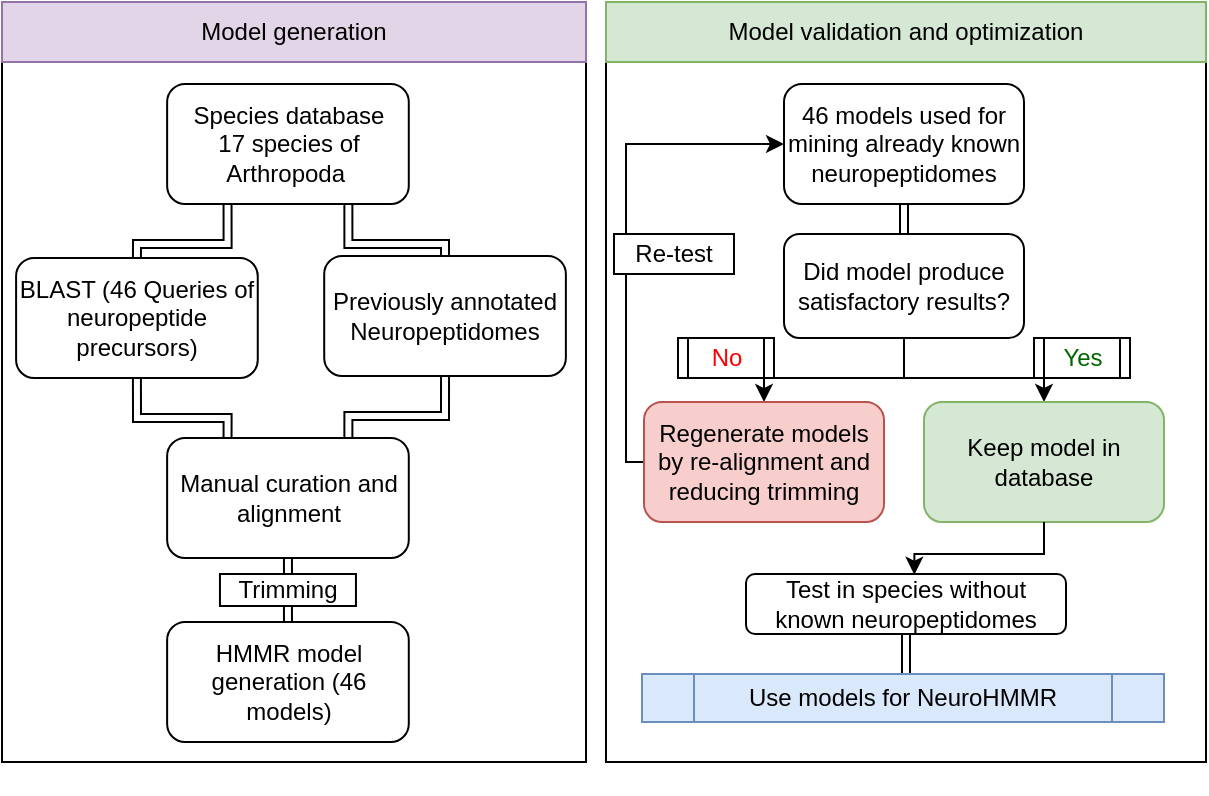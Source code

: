 <mxfile version="24.0.7" type="device">
  <diagram name="Page-1" id="IMYW9T0qX2z6C_wmKS9m">
    <mxGraphModel dx="819" dy="433" grid="1" gridSize="10" guides="1" tooltips="1" connect="1" arrows="1" fold="1" page="1" pageScale="1" pageWidth="827" pageHeight="1169" math="0" shadow="0">
      <root>
        <mxCell id="0" />
        <mxCell id="1" parent="0" />
        <mxCell id="G2qe3NF_fQgNYZd1ESjh-19" value="" style="rounded=0;whiteSpace=wrap;html=1;movable=1;resizable=1;rotatable=1;deletable=1;editable=1;locked=0;connectable=1;" vertex="1" parent="1">
          <mxGeometry x="380" y="4" width="300" height="380" as="geometry" />
        </mxCell>
        <mxCell id="G2qe3NF_fQgNYZd1ESjh-17" value="" style="group;movable=1;resizable=1;rotatable=1;deletable=1;editable=1;locked=0;connectable=1;" vertex="1" connectable="0" parent="1">
          <mxGeometry x="78" y="4" width="292" height="396" as="geometry" />
        </mxCell>
        <mxCell id="G2qe3NF_fQgNYZd1ESjh-5" value="" style="rounded=0;whiteSpace=wrap;html=1;fillColor=none;" vertex="1" parent="G2qe3NF_fQgNYZd1ESjh-17">
          <mxGeometry width="292" height="380" as="geometry" />
        </mxCell>
        <mxCell id="9AVNeTMM8HrBvIerpo5E-22" style="edgeStyle=orthogonalEdgeStyle;rounded=0;orthogonalLoop=1;jettySize=auto;html=1;exitX=0.25;exitY=1;exitDx=0;exitDy=0;entryX=0.5;entryY=0;entryDx=0;entryDy=0;shape=link;" parent="G2qe3NF_fQgNYZd1ESjh-17" source="9AVNeTMM8HrBvIerpo5E-2" target="9AVNeTMM8HrBvIerpo5E-3" edge="1">
          <mxGeometry relative="1" as="geometry" />
        </mxCell>
        <mxCell id="9AVNeTMM8HrBvIerpo5E-23" style="edgeStyle=orthogonalEdgeStyle;rounded=0;orthogonalLoop=1;jettySize=auto;html=1;exitX=0.75;exitY=1;exitDx=0;exitDy=0;entryX=0.5;entryY=0;entryDx=0;entryDy=0;shape=link;" parent="G2qe3NF_fQgNYZd1ESjh-17" source="9AVNeTMM8HrBvIerpo5E-2" target="9AVNeTMM8HrBvIerpo5E-5" edge="1">
          <mxGeometry relative="1" as="geometry" />
        </mxCell>
        <mxCell id="9AVNeTMM8HrBvIerpo5E-2" value="Species database&lt;div&gt;17 species of Arthropoda&amp;nbsp;&lt;/div&gt;" style="rounded=1;whiteSpace=wrap;html=1;" parent="G2qe3NF_fQgNYZd1ESjh-17" vertex="1">
          <mxGeometry x="82.566" y="41" width="120.828" height="60" as="geometry" />
        </mxCell>
        <mxCell id="9AVNeTMM8HrBvIerpo5E-26" style="edgeStyle=orthogonalEdgeStyle;rounded=0;orthogonalLoop=1;jettySize=auto;html=1;exitX=0.5;exitY=1;exitDx=0;exitDy=0;entryX=0.25;entryY=0;entryDx=0;entryDy=0;shape=link;" parent="G2qe3NF_fQgNYZd1ESjh-17" source="9AVNeTMM8HrBvIerpo5E-3" target="9AVNeTMM8HrBvIerpo5E-20" edge="1">
          <mxGeometry relative="1" as="geometry" />
        </mxCell>
        <mxCell id="9AVNeTMM8HrBvIerpo5E-3" value="BLAST (46 Queries of neuropeptide precursors)" style="rounded=1;whiteSpace=wrap;html=1;" parent="G2qe3NF_fQgNYZd1ESjh-17" vertex="1">
          <mxGeometry x="7.048" y="128" width="120.828" height="60" as="geometry" />
        </mxCell>
        <mxCell id="9AVNeTMM8HrBvIerpo5E-27" style="edgeStyle=orthogonalEdgeStyle;rounded=0;orthogonalLoop=1;jettySize=auto;html=1;exitX=0.5;exitY=1;exitDx=0;exitDy=0;entryX=0.75;entryY=0;entryDx=0;entryDy=0;shape=link;" parent="G2qe3NF_fQgNYZd1ESjh-17" source="9AVNeTMM8HrBvIerpo5E-5" target="9AVNeTMM8HrBvIerpo5E-20" edge="1">
          <mxGeometry relative="1" as="geometry" />
        </mxCell>
        <mxCell id="9AVNeTMM8HrBvIerpo5E-5" value="Previously annotated Neuropeptidomes" style="rounded=1;whiteSpace=wrap;html=1;" parent="G2qe3NF_fQgNYZd1ESjh-17" vertex="1">
          <mxGeometry x="161.103" y="127" width="120.828" height="60" as="geometry" />
        </mxCell>
        <mxCell id="G2qe3NF_fQgNYZd1ESjh-3" style="edgeStyle=orthogonalEdgeStyle;rounded=0;orthogonalLoop=1;jettySize=auto;html=1;exitX=0.5;exitY=1;exitDx=0;exitDy=0;entryX=0.5;entryY=0;entryDx=0;entryDy=0;shape=link;" edge="1" parent="G2qe3NF_fQgNYZd1ESjh-17" source="9AVNeTMM8HrBvIerpo5E-20" target="G2qe3NF_fQgNYZd1ESjh-1">
          <mxGeometry relative="1" as="geometry" />
        </mxCell>
        <mxCell id="9AVNeTMM8HrBvIerpo5E-20" value="Manual curation and alignment" style="rounded=1;whiteSpace=wrap;html=1;" parent="G2qe3NF_fQgNYZd1ESjh-17" vertex="1">
          <mxGeometry x="82.566" y="218" width="120.828" height="60" as="geometry" />
        </mxCell>
        <mxCell id="G2qe3NF_fQgNYZd1ESjh-1" value="HMMR model generation (46 models)" style="rounded=1;whiteSpace=wrap;html=1;movable=1;resizable=1;rotatable=1;deletable=1;editable=1;locked=0;connectable=1;" vertex="1" parent="G2qe3NF_fQgNYZd1ESjh-17">
          <mxGeometry x="82.566" y="310" width="120.828" height="60" as="geometry" />
        </mxCell>
        <mxCell id="G2qe3NF_fQgNYZd1ESjh-31" value="Model generation" style="rounded=0;whiteSpace=wrap;html=1;fillColor=#e1d5e7;strokeColor=#9673a6;" vertex="1" parent="G2qe3NF_fQgNYZd1ESjh-17">
          <mxGeometry width="292" height="30" as="geometry" />
        </mxCell>
        <mxCell id="G2qe3NF_fQgNYZd1ESjh-63" value="Trimming" style="rounded=0;whiteSpace=wrap;html=1;" vertex="1" parent="G2qe3NF_fQgNYZd1ESjh-17">
          <mxGeometry x="108.98" y="286" width="68" height="16" as="geometry" />
        </mxCell>
        <mxCell id="G2qe3NF_fQgNYZd1ESjh-49" style="edgeStyle=orthogonalEdgeStyle;rounded=0;orthogonalLoop=1;jettySize=auto;html=1;exitX=0.5;exitY=1;exitDx=0;exitDy=0;entryX=0.5;entryY=0;entryDx=0;entryDy=0;shape=link;" edge="1" parent="1" source="G2qe3NF_fQgNYZd1ESjh-22" target="G2qe3NF_fQgNYZd1ESjh-28">
          <mxGeometry relative="1" as="geometry" />
        </mxCell>
        <mxCell id="G2qe3NF_fQgNYZd1ESjh-22" value="46 models used for mining already known neuropeptidomes" style="rounded=1;whiteSpace=wrap;html=1;container=0;" vertex="1" parent="1">
          <mxGeometry x="469" y="45" width="120" height="60" as="geometry" />
        </mxCell>
        <mxCell id="G2qe3NF_fQgNYZd1ESjh-50" style="edgeStyle=orthogonalEdgeStyle;rounded=0;orthogonalLoop=1;jettySize=auto;html=1;exitX=0.5;exitY=1;exitDx=0;exitDy=0;" edge="1" parent="1" source="G2qe3NF_fQgNYZd1ESjh-28" target="G2qe3NF_fQgNYZd1ESjh-29">
          <mxGeometry relative="1" as="geometry" />
        </mxCell>
        <mxCell id="G2qe3NF_fQgNYZd1ESjh-51" style="edgeStyle=orthogonalEdgeStyle;rounded=0;orthogonalLoop=1;jettySize=auto;html=1;exitX=0.5;exitY=1;exitDx=0;exitDy=0;entryX=0.5;entryY=0;entryDx=0;entryDy=0;" edge="1" parent="1" source="G2qe3NF_fQgNYZd1ESjh-28" target="G2qe3NF_fQgNYZd1ESjh-40">
          <mxGeometry relative="1" as="geometry" />
        </mxCell>
        <mxCell id="G2qe3NF_fQgNYZd1ESjh-28" value="Did model produce satisfactory results?" style="rounded=1;whiteSpace=wrap;html=1;container=0;" vertex="1" parent="1">
          <mxGeometry x="469" y="120" width="120" height="52" as="geometry" />
        </mxCell>
        <mxCell id="G2qe3NF_fQgNYZd1ESjh-56" style="edgeStyle=orthogonalEdgeStyle;rounded=0;orthogonalLoop=1;jettySize=auto;html=1;exitX=0;exitY=0.5;exitDx=0;exitDy=0;entryX=0;entryY=0.5;entryDx=0;entryDy=0;" edge="1" parent="1" source="G2qe3NF_fQgNYZd1ESjh-29" target="G2qe3NF_fQgNYZd1ESjh-22">
          <mxGeometry relative="1" as="geometry">
            <Array as="points">
              <mxPoint x="390" y="234" />
              <mxPoint x="390" y="75" />
            </Array>
          </mxGeometry>
        </mxCell>
        <mxCell id="G2qe3NF_fQgNYZd1ESjh-29" value="Regenerate models by re-alignment and reducing trimming" style="rounded=1;whiteSpace=wrap;html=1;container=0;fillColor=#f8cecc;strokeColor=#b85450;" vertex="1" parent="1">
          <mxGeometry x="399" y="204" width="120" height="60" as="geometry" />
        </mxCell>
        <mxCell id="G2qe3NF_fQgNYZd1ESjh-33" value="Model validation and optimization" style="rounded=0;whiteSpace=wrap;html=1;fillColor=#d5e8d4;strokeColor=#82b366;container=0;" vertex="1" parent="1">
          <mxGeometry x="380" y="4" width="300" height="30" as="geometry" />
        </mxCell>
        <mxCell id="G2qe3NF_fQgNYZd1ESjh-40" value="Keep model in database" style="rounded=1;whiteSpace=wrap;html=1;container=0;fillColor=#d5e8d4;strokeColor=#82b366;" vertex="1" parent="1">
          <mxGeometry x="539" y="204" width="120" height="60" as="geometry" />
        </mxCell>
        <mxCell id="G2qe3NF_fQgNYZd1ESjh-47" value="&lt;font color=&quot;#006600&quot;&gt;Yes&lt;/font&gt;" style="shape=process;whiteSpace=wrap;html=1;backgroundOutline=1;" vertex="1" parent="1">
          <mxGeometry x="594" y="172" width="48" height="20" as="geometry" />
        </mxCell>
        <mxCell id="G2qe3NF_fQgNYZd1ESjh-53" value="&lt;font color=&quot;#ff0000&quot;&gt;No&lt;/font&gt;" style="shape=process;whiteSpace=wrap;html=1;backgroundOutline=1;" vertex="1" parent="1">
          <mxGeometry x="416" y="172" width="48" height="20" as="geometry" />
        </mxCell>
        <mxCell id="G2qe3NF_fQgNYZd1ESjh-57" value="Test in species without known neuropeptidomes" style="rounded=1;whiteSpace=wrap;html=1;" vertex="1" parent="1">
          <mxGeometry x="450" y="290" width="160" height="30" as="geometry" />
        </mxCell>
        <mxCell id="G2qe3NF_fQgNYZd1ESjh-68" style="edgeStyle=orthogonalEdgeStyle;rounded=0;orthogonalLoop=1;jettySize=auto;html=1;entryX=0.5;entryY=1;entryDx=0;entryDy=0;shape=link;" edge="1" parent="1" target="G2qe3NF_fQgNYZd1ESjh-57">
          <mxGeometry relative="1" as="geometry">
            <mxPoint x="530" y="350" as="sourcePoint" />
          </mxGeometry>
        </mxCell>
        <mxCell id="G2qe3NF_fQgNYZd1ESjh-61" value="Use models for NeuroHMMR" style="shape=process;whiteSpace=wrap;html=1;backgroundOutline=1;fillColor=#dae8fc;strokeColor=#6c8ebf;" vertex="1" parent="1">
          <mxGeometry x="398" y="340" width="261" height="24" as="geometry" />
        </mxCell>
        <mxCell id="G2qe3NF_fQgNYZd1ESjh-66" style="edgeStyle=orthogonalEdgeStyle;rounded=0;orthogonalLoop=1;jettySize=auto;html=1;exitX=0.5;exitY=1;exitDx=0;exitDy=0;entryX=0.526;entryY=0.012;entryDx=0;entryDy=0;entryPerimeter=0;" edge="1" parent="1" source="G2qe3NF_fQgNYZd1ESjh-40" target="G2qe3NF_fQgNYZd1ESjh-57">
          <mxGeometry relative="1" as="geometry">
            <Array as="points">
              <mxPoint x="599" y="280" />
              <mxPoint x="534" y="280" />
            </Array>
          </mxGeometry>
        </mxCell>
        <mxCell id="G2qe3NF_fQgNYZd1ESjh-70" value="Re-test" style="rounded=0;whiteSpace=wrap;html=1;" vertex="1" parent="1">
          <mxGeometry x="384" y="120" width="60" height="20" as="geometry" />
        </mxCell>
      </root>
    </mxGraphModel>
  </diagram>
</mxfile>
